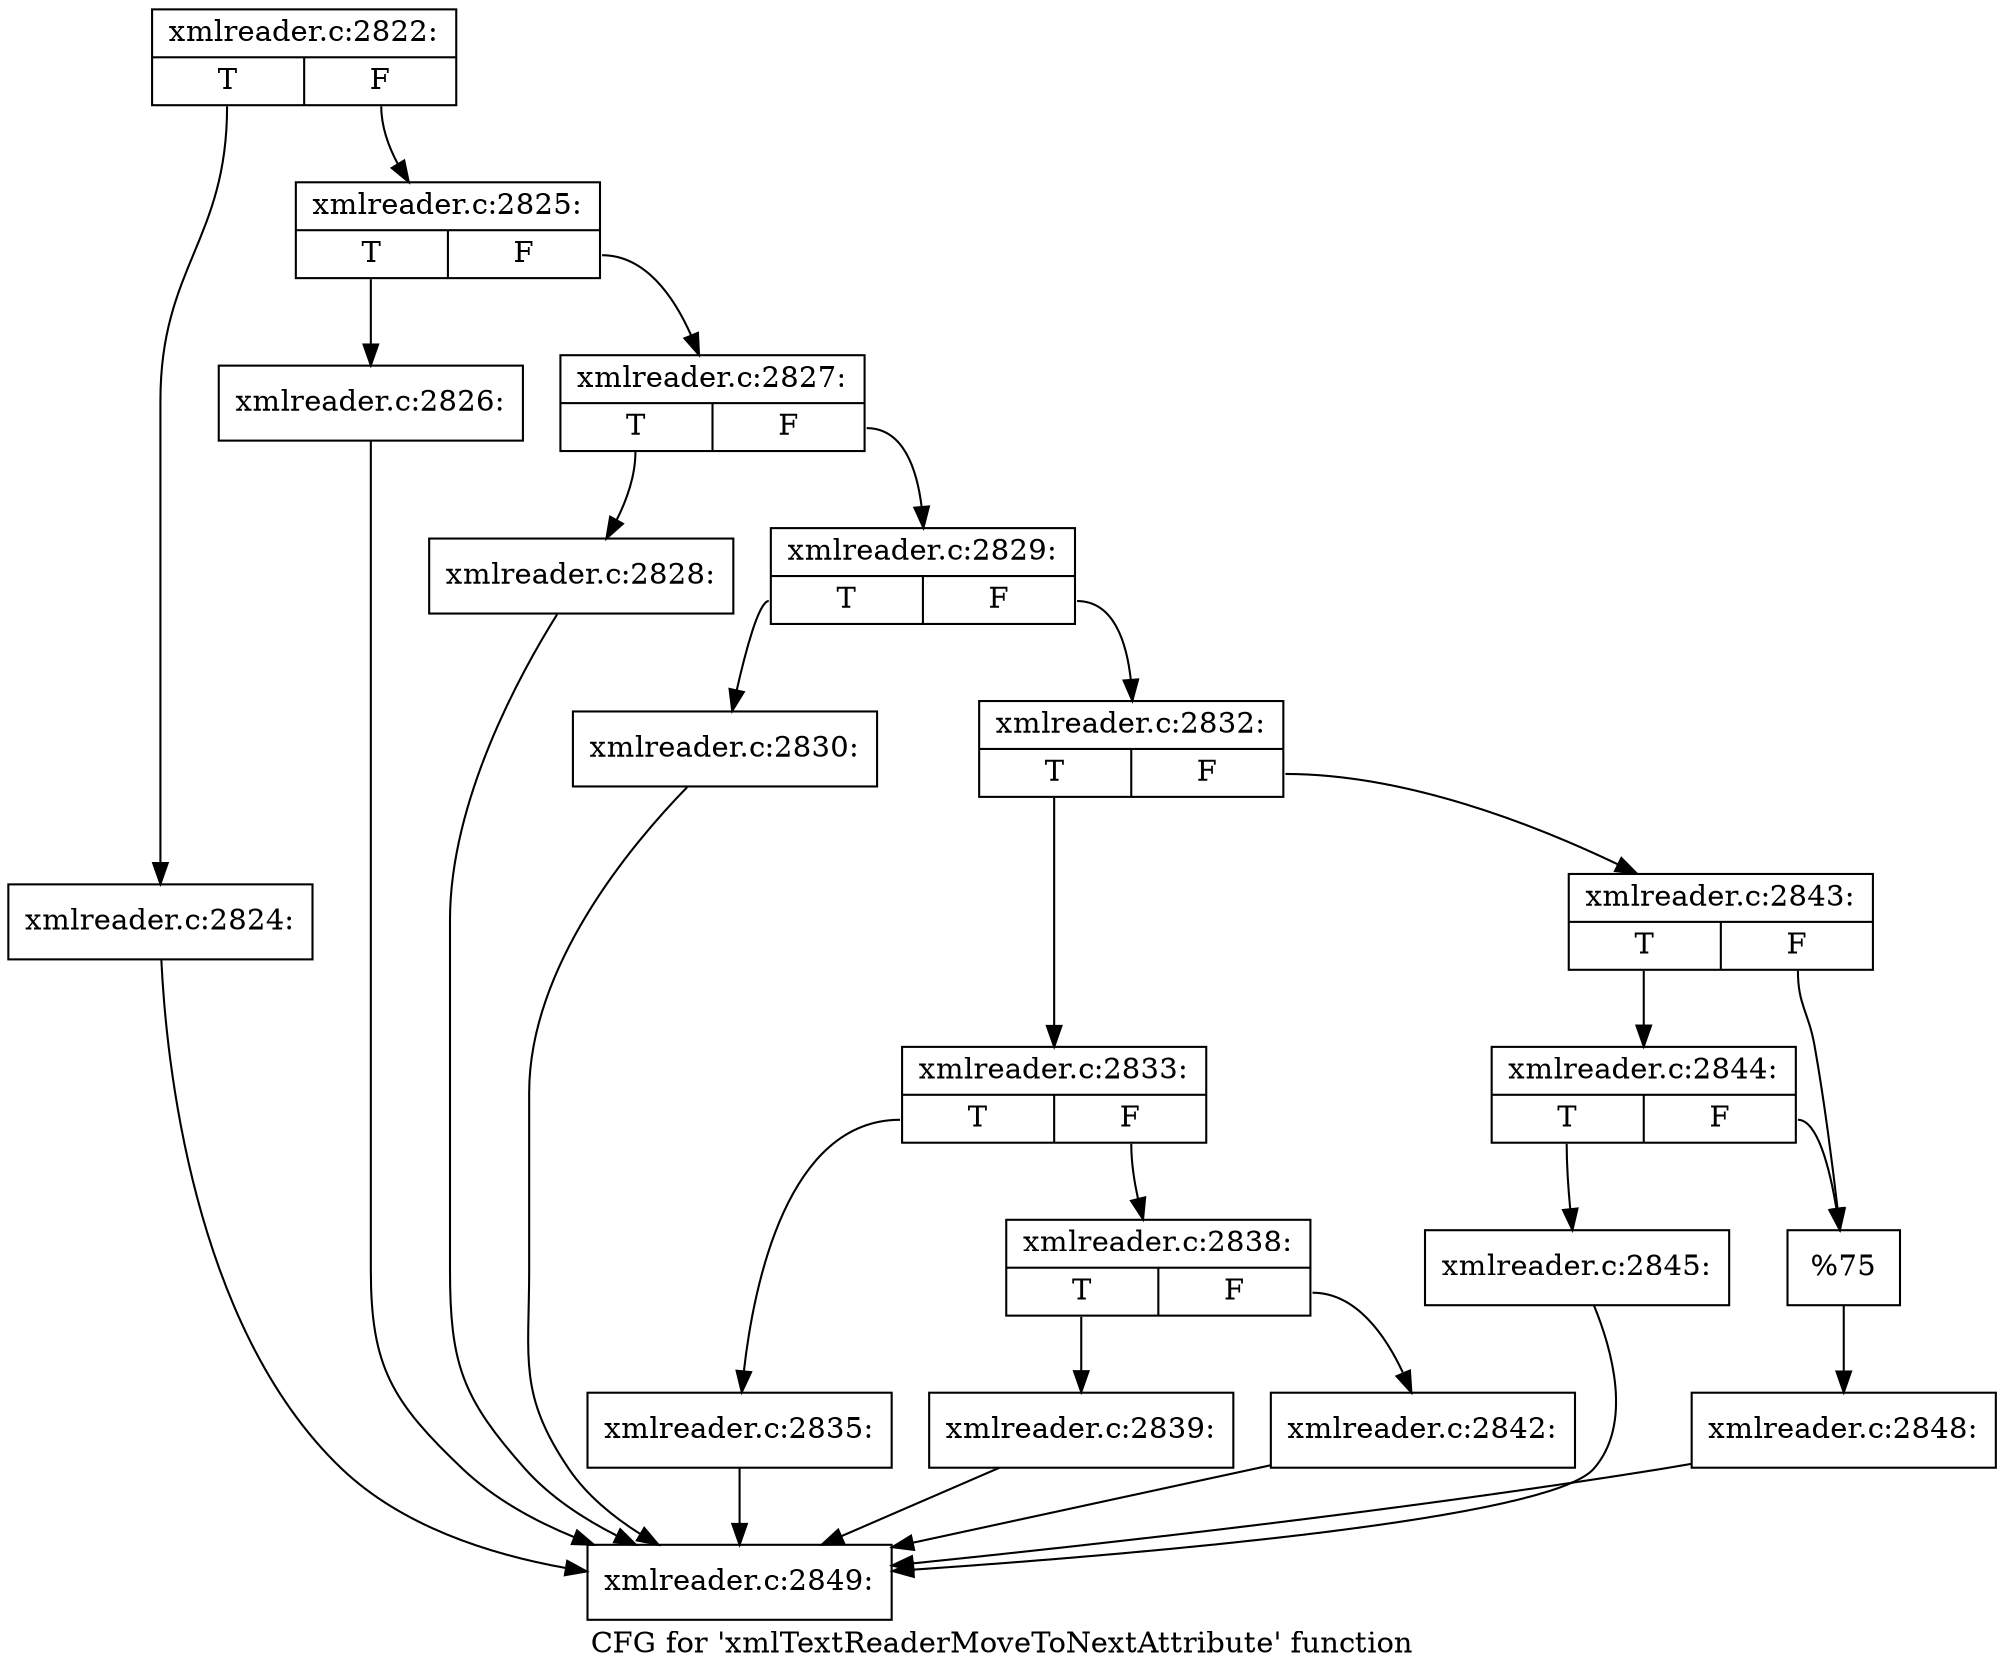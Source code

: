 digraph "CFG for 'xmlTextReaderMoveToNextAttribute' function" {
	label="CFG for 'xmlTextReaderMoveToNextAttribute' function";

	Node0x46e5510 [shape=record,label="{xmlreader.c:2822:|{<s0>T|<s1>F}}"];
	Node0x46e5510:s0 -> Node0x46e5610;
	Node0x46e5510:s1 -> Node0x46e5660;
	Node0x46e5610 [shape=record,label="{xmlreader.c:2824:}"];
	Node0x46e5610 -> Node0x46e5840;
	Node0x46e5660 [shape=record,label="{xmlreader.c:2825:|{<s0>T|<s1>F}}"];
	Node0x46e5660:s0 -> Node0x4790750;
	Node0x46e5660:s1 -> Node0x47907a0;
	Node0x4790750 [shape=record,label="{xmlreader.c:2826:}"];
	Node0x4790750 -> Node0x46e5840;
	Node0x47907a0 [shape=record,label="{xmlreader.c:2827:|{<s0>T|<s1>F}}"];
	Node0x47907a0:s0 -> Node0x4794d60;
	Node0x47907a0:s1 -> Node0x4794db0;
	Node0x4794d60 [shape=record,label="{xmlreader.c:2828:}"];
	Node0x4794d60 -> Node0x46e5840;
	Node0x4794db0 [shape=record,label="{xmlreader.c:2829:|{<s0>T|<s1>F}}"];
	Node0x4794db0:s0 -> Node0x47954a0;
	Node0x4794db0:s1 -> Node0x47954f0;
	Node0x47954a0 [shape=record,label="{xmlreader.c:2830:}"];
	Node0x47954a0 -> Node0x46e5840;
	Node0x47954f0 [shape=record,label="{xmlreader.c:2832:|{<s0>T|<s1>F}}"];
	Node0x47954f0:s0 -> Node0x4795bd0;
	Node0x47954f0:s1 -> Node0x4795c70;
	Node0x4795bd0 [shape=record,label="{xmlreader.c:2833:|{<s0>T|<s1>F}}"];
	Node0x4795bd0:s0 -> Node0x47967d0;
	Node0x4795bd0:s1 -> Node0x4796820;
	Node0x47967d0 [shape=record,label="{xmlreader.c:2835:}"];
	Node0x47967d0 -> Node0x46e5840;
	Node0x4796820 [shape=record,label="{xmlreader.c:2838:|{<s0>T|<s1>F}}"];
	Node0x4796820:s0 -> Node0x4797310;
	Node0x4796820:s1 -> Node0x4797360;
	Node0x4797310 [shape=record,label="{xmlreader.c:2839:}"];
	Node0x4797310 -> Node0x46e5840;
	Node0x4797360 [shape=record,label="{xmlreader.c:2842:}"];
	Node0x4797360 -> Node0x46e5840;
	Node0x4795c70 [shape=record,label="{xmlreader.c:2843:|{<s0>T|<s1>F}}"];
	Node0x4795c70:s0 -> Node0x4798320;
	Node0x4795c70:s1 -> Node0x47982d0;
	Node0x4798320 [shape=record,label="{xmlreader.c:2844:|{<s0>T|<s1>F}}"];
	Node0x4798320:s0 -> Node0x4798280;
	Node0x4798320:s1 -> Node0x47982d0;
	Node0x4798280 [shape=record,label="{xmlreader.c:2845:}"];
	Node0x4798280 -> Node0x46e5840;
	Node0x47982d0 [shape=record,label="{%75}"];
	Node0x47982d0 -> Node0x4795c20;
	Node0x4795c20 [shape=record,label="{xmlreader.c:2848:}"];
	Node0x4795c20 -> Node0x46e5840;
	Node0x46e5840 [shape=record,label="{xmlreader.c:2849:}"];
}
